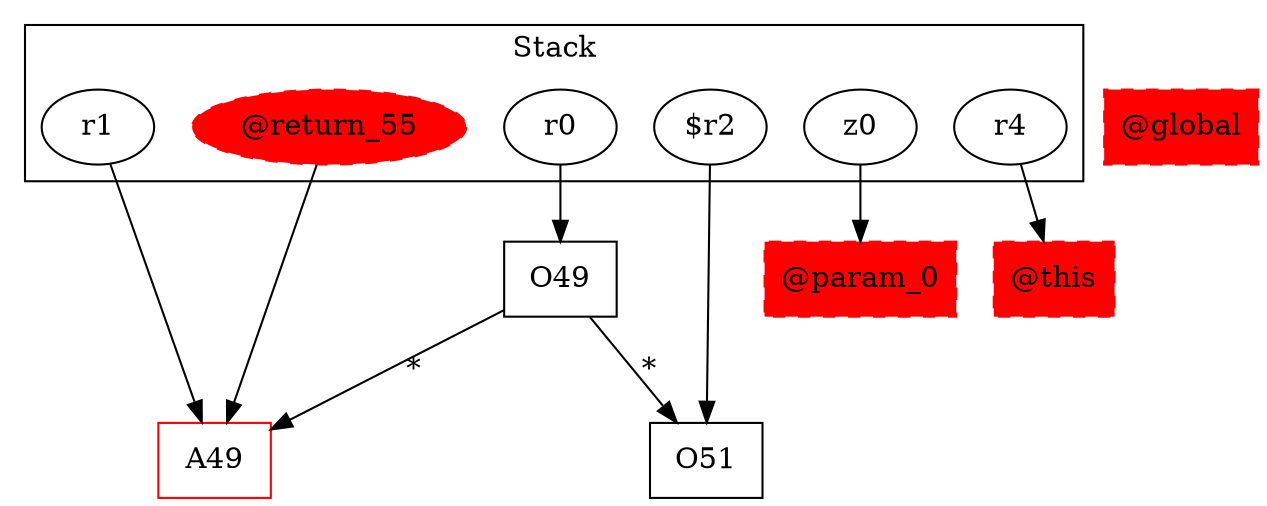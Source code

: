 digraph sample {
  rankDir="LR";
  subgraph cluster_0 {
    label="Stack"
    "r1"; "$r2"; "r0"; "z0"; "@return_55"; "r4"; 
  }
  "r1" -> { A49[shape=box]};
  "$r2" -> { O51[shape=box]};
  "r0" -> { O49[shape=box]};
  "z0" -> { "@param_0"[shape=box]};
  "@return_55" -> { A49[shape=box]};
  "r4" -> { "@this"[shape=box]};
  "@return_55"[style="filled,dashed"]; 
  O49 -> A49[label="*", weight="0.2"]
  O49 -> O51[label="*", weight="0.2"]
  "@global"[shape=box, style="filled,dashed"];
  "@this"[shape=box, style="filled,dashed"];
  "@param_0"[shape=box, style="filled,dashed"];
  A49[color="red"];
  "@global"[color="red"];
  "@this"[color="red"];
  "@param_0"[color="red"];
  "@return_55"[color="red"];
}

